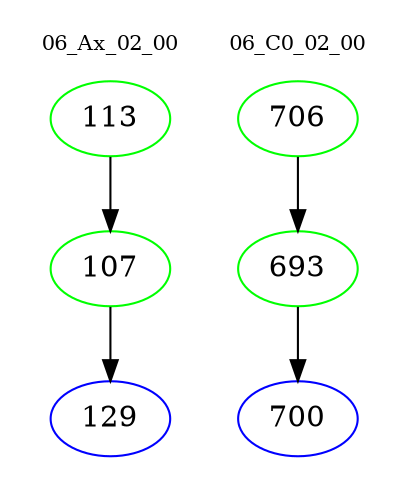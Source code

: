 digraph{
subgraph cluster_0 {
color = white
label = "06_Ax_02_00";
fontsize=10;
T0_113 [label="113", color="green"]
T0_113 -> T0_107 [color="black"]
T0_107 [label="107", color="green"]
T0_107 -> T0_129 [color="black"]
T0_129 [label="129", color="blue"]
}
subgraph cluster_1 {
color = white
label = "06_C0_02_00";
fontsize=10;
T1_706 [label="706", color="green"]
T1_706 -> T1_693 [color="black"]
T1_693 [label="693", color="green"]
T1_693 -> T1_700 [color="black"]
T1_700 [label="700", color="blue"]
}
}
